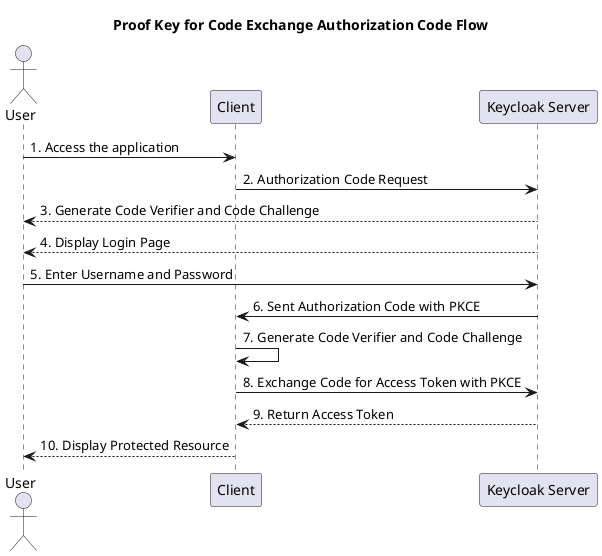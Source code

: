 @startuml PKCE_Authentication_Flow

title Proof Key for Code Exchange Authorization Code Flow

actor User
participant "Client" as Client
participant "Keycloak Server" as Keycloak

User -> Client: 1. Access the application
Client -> Keycloak: 2. Authorization Code Request
Keycloak --> User: 3. Generate Code Verifier and Code Challenge
Keycloak --> User: 4. Display Login Page
User -> Keycloak: 5. Enter Username and Password
Keycloak -> Client: 6. Sent Authorization Code with PKCE
Client -> Client: 7. Generate Code Verifier and Code Challenge
Client -> Keycloak: 8. Exchange Code for Access Token with PKCE
Keycloak --> Client: 9. Return Access Token
Client --> User: 10. Display Protected Resource

@enduml
